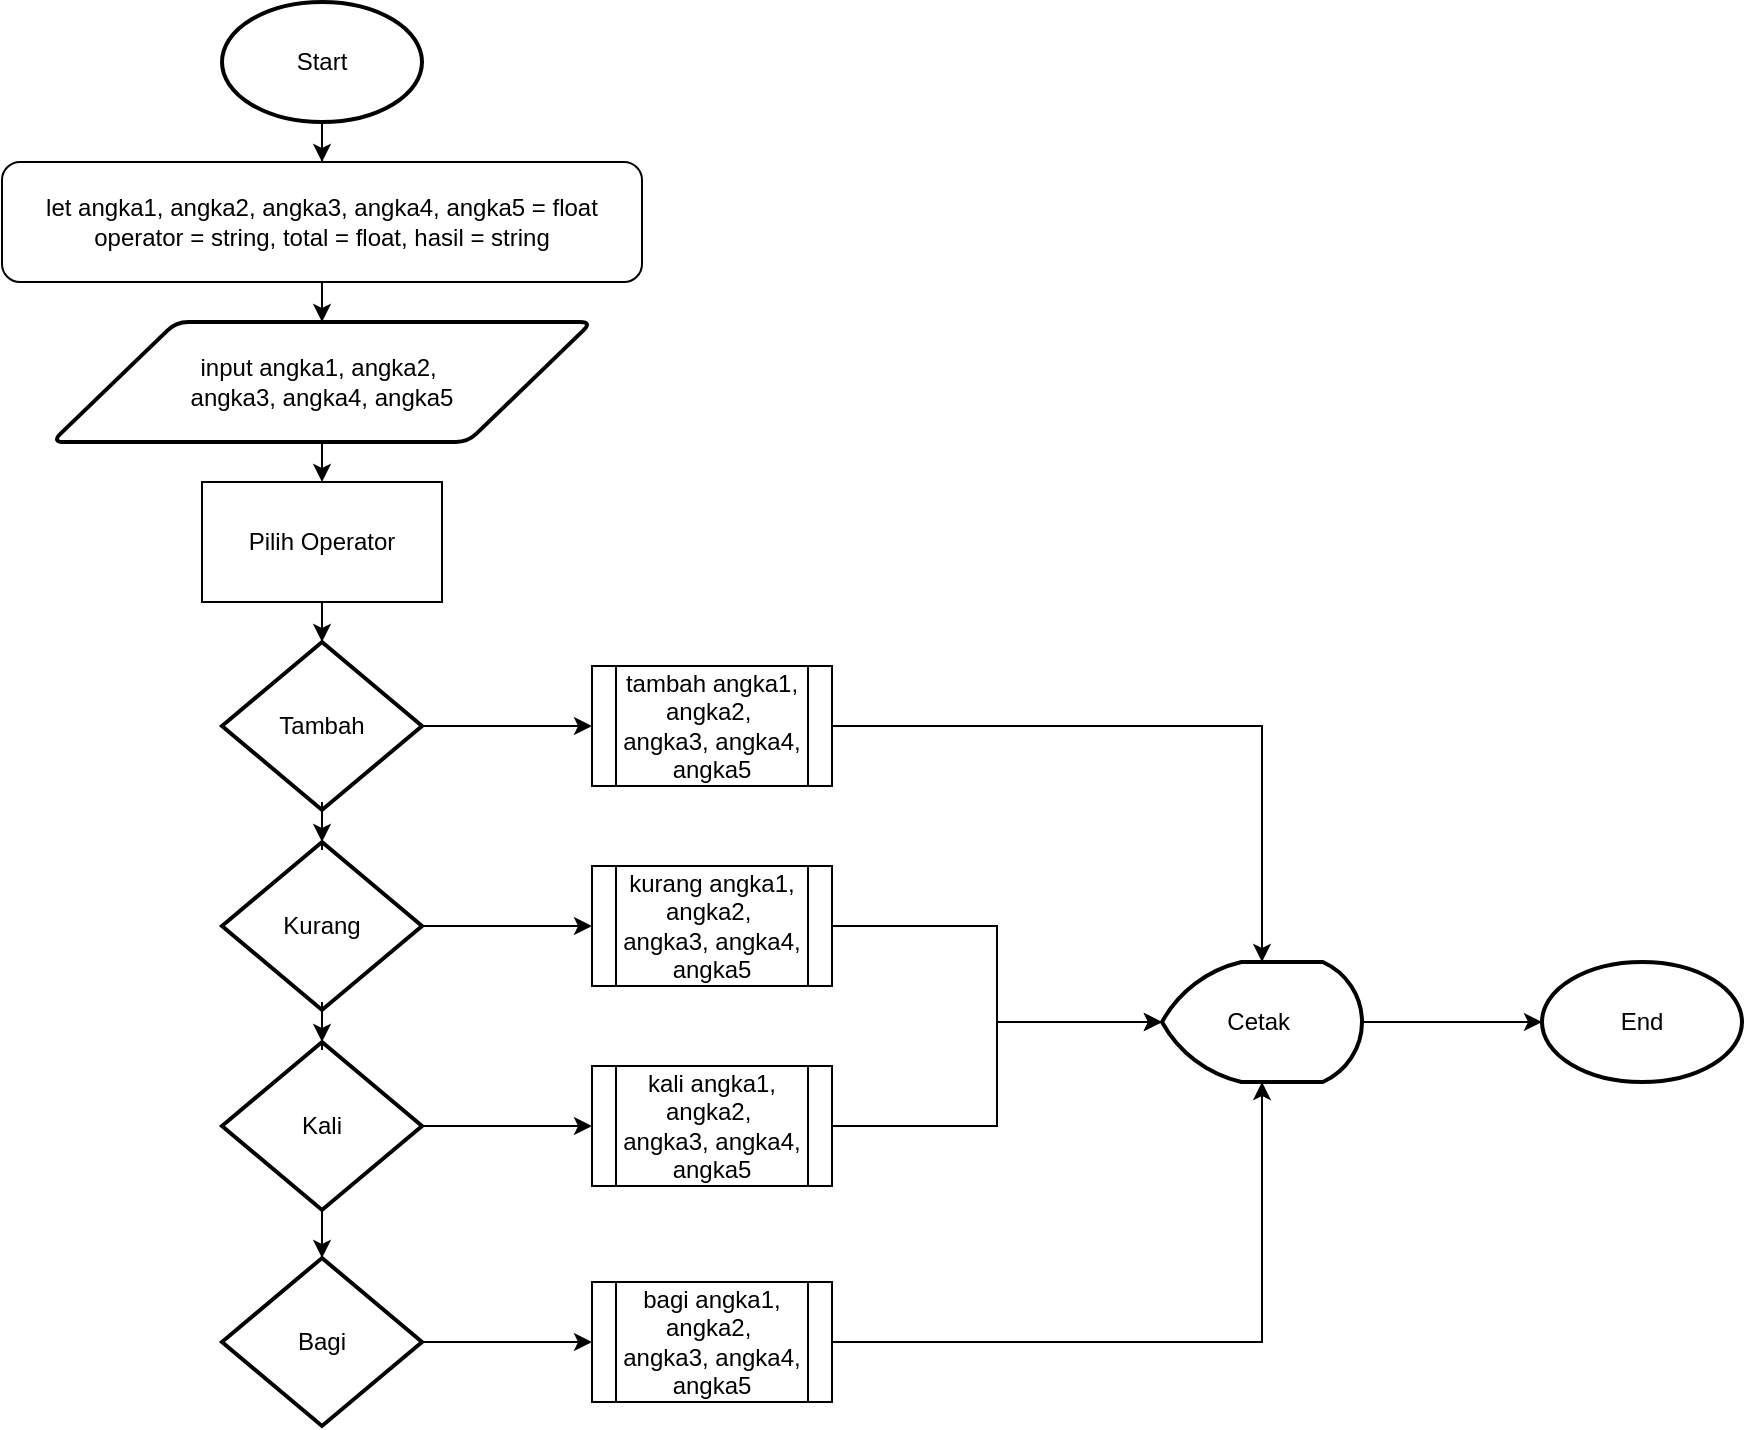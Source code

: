 <mxfile version="24.4.9" type="device">
  <diagram name="Page-1" id="CLaLyPfZNyKvbbVyZDcb">
    <mxGraphModel dx="1889" dy="983" grid="1" gridSize="10" guides="1" tooltips="1" connect="1" arrows="1" fold="1" page="1" pageScale="1" pageWidth="1169" pageHeight="827" math="0" shadow="0">
      <root>
        <mxCell id="0" />
        <mxCell id="1" parent="0" />
        <mxCell id="WU6ywwRd1tSLRIyLuIMa-19" style="edgeStyle=orthogonalEdgeStyle;rounded=0;orthogonalLoop=1;jettySize=auto;html=1;entryX=0.5;entryY=0;entryDx=0;entryDy=0;" edge="1" parent="1" source="WU6ywwRd1tSLRIyLuIMa-2" target="WU6ywwRd1tSLRIyLuIMa-16">
          <mxGeometry relative="1" as="geometry" />
        </mxCell>
        <mxCell id="WU6ywwRd1tSLRIyLuIMa-2" value="Start" style="strokeWidth=2;html=1;shape=mxgraph.flowchart.start_1;whiteSpace=wrap;" vertex="1" parent="1">
          <mxGeometry x="160" y="40" width="100" height="60" as="geometry" />
        </mxCell>
        <mxCell id="WU6ywwRd1tSLRIyLuIMa-9" style="edgeStyle=orthogonalEdgeStyle;rounded=0;orthogonalLoop=1;jettySize=auto;html=1;exitX=0.5;exitY=1;exitDx=0;exitDy=0;entryX=0.5;entryY=0;entryDx=0;entryDy=0;" edge="1" parent="1" source="WU6ywwRd1tSLRIyLuIMa-3">
          <mxGeometry relative="1" as="geometry">
            <mxPoint x="210.0" y="280" as="targetPoint" />
          </mxGeometry>
        </mxCell>
        <mxCell id="WU6ywwRd1tSLRIyLuIMa-3" value="input angka1, angka2,&amp;nbsp;&lt;div&gt;angka3, angka4, angka5&lt;/div&gt;" style="shape=parallelogram;html=1;strokeWidth=2;perimeter=parallelogramPerimeter;whiteSpace=wrap;rounded=1;arcSize=12;size=0.23;" vertex="1" parent="1">
          <mxGeometry x="75" y="200" width="270" height="60" as="geometry" />
        </mxCell>
        <mxCell id="WU6ywwRd1tSLRIyLuIMa-14" value="Cetak&amp;nbsp;" style="strokeWidth=2;html=1;shape=mxgraph.flowchart.display;whiteSpace=wrap;" vertex="1" parent="1">
          <mxGeometry x="630" y="520" width="100" height="60" as="geometry" />
        </mxCell>
        <mxCell id="WU6ywwRd1tSLRIyLuIMa-23" style="edgeStyle=orthogonalEdgeStyle;rounded=0;orthogonalLoop=1;jettySize=auto;html=1;entryX=0.5;entryY=0;entryDx=0;entryDy=0;" edge="1" parent="1" source="WU6ywwRd1tSLRIyLuIMa-16" target="WU6ywwRd1tSLRIyLuIMa-3">
          <mxGeometry relative="1" as="geometry" />
        </mxCell>
        <mxCell id="WU6ywwRd1tSLRIyLuIMa-16" value="let angka1, angka2, angka3, angka4, angka5 =&amp;nbsp;float&lt;div&gt;operator = string, total = float, hasil = string&lt;/div&gt;" style="rounded=1;whiteSpace=wrap;html=1;" vertex="1" parent="1">
          <mxGeometry x="50" y="120" width="320" height="60" as="geometry" />
        </mxCell>
        <mxCell id="WU6ywwRd1tSLRIyLuIMa-41" style="edgeStyle=orthogonalEdgeStyle;rounded=0;orthogonalLoop=1;jettySize=auto;html=1;" edge="1" parent="1" source="WU6ywwRd1tSLRIyLuIMa-24" target="WU6ywwRd1tSLRIyLuIMa-14">
          <mxGeometry relative="1" as="geometry" />
        </mxCell>
        <mxCell id="WU6ywwRd1tSLRIyLuIMa-24" value="tambah angka1, angka2,&amp;nbsp;&lt;div&gt;angka3, angka4, angka5&lt;/div&gt;" style="shape=process;whiteSpace=wrap;html=1;backgroundOutline=1;" vertex="1" parent="1">
          <mxGeometry x="345" y="372" width="120" height="60" as="geometry" />
        </mxCell>
        <mxCell id="WU6ywwRd1tSLRIyLuIMa-30" style="edgeStyle=orthogonalEdgeStyle;rounded=0;orthogonalLoop=1;jettySize=auto;html=1;" edge="1" parent="1" source="WU6ywwRd1tSLRIyLuIMa-25" target="WU6ywwRd1tSLRIyLuIMa-26">
          <mxGeometry relative="1" as="geometry" />
        </mxCell>
        <mxCell id="WU6ywwRd1tSLRIyLuIMa-25" value="Pilih Operator" style="rounded=0;whiteSpace=wrap;html=1;" vertex="1" parent="1">
          <mxGeometry x="150" y="280" width="120" height="60" as="geometry" />
        </mxCell>
        <mxCell id="WU6ywwRd1tSLRIyLuIMa-37" style="edgeStyle=orthogonalEdgeStyle;rounded=0;orthogonalLoop=1;jettySize=auto;html=1;entryX=0;entryY=0.5;entryDx=0;entryDy=0;" edge="1" parent="1" source="WU6ywwRd1tSLRIyLuIMa-26" target="WU6ywwRd1tSLRIyLuIMa-24">
          <mxGeometry relative="1" as="geometry" />
        </mxCell>
        <mxCell id="WU6ywwRd1tSLRIyLuIMa-26" value="Tambah" style="strokeWidth=2;html=1;shape=mxgraph.flowchart.decision;whiteSpace=wrap;" vertex="1" parent="1">
          <mxGeometry x="160" y="360" width="100" height="84" as="geometry" />
        </mxCell>
        <mxCell id="WU6ywwRd1tSLRIyLuIMa-38" style="edgeStyle=orthogonalEdgeStyle;rounded=0;orthogonalLoop=1;jettySize=auto;html=1;entryX=0;entryY=0.5;entryDx=0;entryDy=0;" edge="1" parent="1" source="WU6ywwRd1tSLRIyLuIMa-27" target="WU6ywwRd1tSLRIyLuIMa-34">
          <mxGeometry relative="1" as="geometry" />
        </mxCell>
        <mxCell id="WU6ywwRd1tSLRIyLuIMa-27" value="Kurang" style="strokeWidth=2;html=1;shape=mxgraph.flowchart.decision;whiteSpace=wrap;" vertex="1" parent="1">
          <mxGeometry x="160" y="460" width="100" height="84" as="geometry" />
        </mxCell>
        <mxCell id="WU6ywwRd1tSLRIyLuIMa-39" style="edgeStyle=orthogonalEdgeStyle;rounded=0;orthogonalLoop=1;jettySize=auto;html=1;entryX=0;entryY=0.5;entryDx=0;entryDy=0;" edge="1" parent="1" source="WU6ywwRd1tSLRIyLuIMa-28" target="WU6ywwRd1tSLRIyLuIMa-35">
          <mxGeometry relative="1" as="geometry" />
        </mxCell>
        <mxCell id="WU6ywwRd1tSLRIyLuIMa-28" value="Kali" style="strokeWidth=2;html=1;shape=mxgraph.flowchart.decision;whiteSpace=wrap;" vertex="1" parent="1">
          <mxGeometry x="160" y="560" width="100" height="84" as="geometry" />
        </mxCell>
        <mxCell id="WU6ywwRd1tSLRIyLuIMa-40" style="edgeStyle=orthogonalEdgeStyle;rounded=0;orthogonalLoop=1;jettySize=auto;html=1;" edge="1" parent="1" source="WU6ywwRd1tSLRIyLuIMa-29" target="WU6ywwRd1tSLRIyLuIMa-36">
          <mxGeometry relative="1" as="geometry" />
        </mxCell>
        <mxCell id="WU6ywwRd1tSLRIyLuIMa-29" value="Bagi" style="strokeWidth=2;html=1;shape=mxgraph.flowchart.decision;whiteSpace=wrap;" vertex="1" parent="1">
          <mxGeometry x="160" y="668" width="100" height="84" as="geometry" />
        </mxCell>
        <mxCell id="WU6ywwRd1tSLRIyLuIMa-31" style="edgeStyle=orthogonalEdgeStyle;rounded=0;orthogonalLoop=1;jettySize=auto;html=1;entryX=0.5;entryY=0;entryDx=0;entryDy=0;entryPerimeter=0;" edge="1" parent="1" source="WU6ywwRd1tSLRIyLuIMa-26" target="WU6ywwRd1tSLRIyLuIMa-27">
          <mxGeometry relative="1" as="geometry" />
        </mxCell>
        <mxCell id="WU6ywwRd1tSLRIyLuIMa-32" style="edgeStyle=orthogonalEdgeStyle;rounded=0;orthogonalLoop=1;jettySize=auto;html=1;entryX=0.5;entryY=0;entryDx=0;entryDy=0;entryPerimeter=0;" edge="1" parent="1" source="WU6ywwRd1tSLRIyLuIMa-27" target="WU6ywwRd1tSLRIyLuIMa-28">
          <mxGeometry relative="1" as="geometry" />
        </mxCell>
        <mxCell id="WU6ywwRd1tSLRIyLuIMa-33" style="edgeStyle=orthogonalEdgeStyle;rounded=0;orthogonalLoop=1;jettySize=auto;html=1;entryX=0.5;entryY=0;entryDx=0;entryDy=0;entryPerimeter=0;" edge="1" parent="1" source="WU6ywwRd1tSLRIyLuIMa-28" target="WU6ywwRd1tSLRIyLuIMa-29">
          <mxGeometry relative="1" as="geometry" />
        </mxCell>
        <mxCell id="WU6ywwRd1tSLRIyLuIMa-42" style="edgeStyle=orthogonalEdgeStyle;rounded=0;orthogonalLoop=1;jettySize=auto;html=1;" edge="1" parent="1" source="WU6ywwRd1tSLRIyLuIMa-34" target="WU6ywwRd1tSLRIyLuIMa-14">
          <mxGeometry relative="1" as="geometry" />
        </mxCell>
        <mxCell id="WU6ywwRd1tSLRIyLuIMa-34" value="kurang angka1, angka2,&amp;nbsp;&lt;div&gt;angka3, angka4, angka5&lt;/div&gt;" style="shape=process;whiteSpace=wrap;html=1;backgroundOutline=1;" vertex="1" parent="1">
          <mxGeometry x="345" y="472" width="120" height="60" as="geometry" />
        </mxCell>
        <mxCell id="WU6ywwRd1tSLRIyLuIMa-43" style="edgeStyle=orthogonalEdgeStyle;rounded=0;orthogonalLoop=1;jettySize=auto;html=1;" edge="1" parent="1" source="WU6ywwRd1tSLRIyLuIMa-35" target="WU6ywwRd1tSLRIyLuIMa-14">
          <mxGeometry relative="1" as="geometry" />
        </mxCell>
        <mxCell id="WU6ywwRd1tSLRIyLuIMa-35" value="kali angka1, angka2,&amp;nbsp;&lt;div&gt;angka3, angka4, angka5&lt;/div&gt;" style="shape=process;whiteSpace=wrap;html=1;backgroundOutline=1;" vertex="1" parent="1">
          <mxGeometry x="345" y="572" width="120" height="60" as="geometry" />
        </mxCell>
        <mxCell id="WU6ywwRd1tSLRIyLuIMa-36" value="bagi angka1, angka2,&amp;nbsp;&lt;div&gt;angka3, angka4, angka5&lt;/div&gt;" style="shape=process;whiteSpace=wrap;html=1;backgroundOutline=1;" vertex="1" parent="1">
          <mxGeometry x="345" y="680" width="120" height="60" as="geometry" />
        </mxCell>
        <mxCell id="WU6ywwRd1tSLRIyLuIMa-44" style="edgeStyle=orthogonalEdgeStyle;rounded=0;orthogonalLoop=1;jettySize=auto;html=1;entryX=0.5;entryY=1;entryDx=0;entryDy=0;entryPerimeter=0;" edge="1" parent="1" source="WU6ywwRd1tSLRIyLuIMa-36" target="WU6ywwRd1tSLRIyLuIMa-14">
          <mxGeometry relative="1" as="geometry" />
        </mxCell>
        <mxCell id="WU6ywwRd1tSLRIyLuIMa-45" value="End" style="strokeWidth=2;html=1;shape=mxgraph.flowchart.start_1;whiteSpace=wrap;" vertex="1" parent="1">
          <mxGeometry x="820" y="520" width="100" height="60" as="geometry" />
        </mxCell>
        <mxCell id="WU6ywwRd1tSLRIyLuIMa-46" style="edgeStyle=orthogonalEdgeStyle;rounded=0;orthogonalLoop=1;jettySize=auto;html=1;entryX=0;entryY=0.5;entryDx=0;entryDy=0;entryPerimeter=0;" edge="1" parent="1" source="WU6ywwRd1tSLRIyLuIMa-14" target="WU6ywwRd1tSLRIyLuIMa-45">
          <mxGeometry relative="1" as="geometry" />
        </mxCell>
      </root>
    </mxGraphModel>
  </diagram>
</mxfile>
